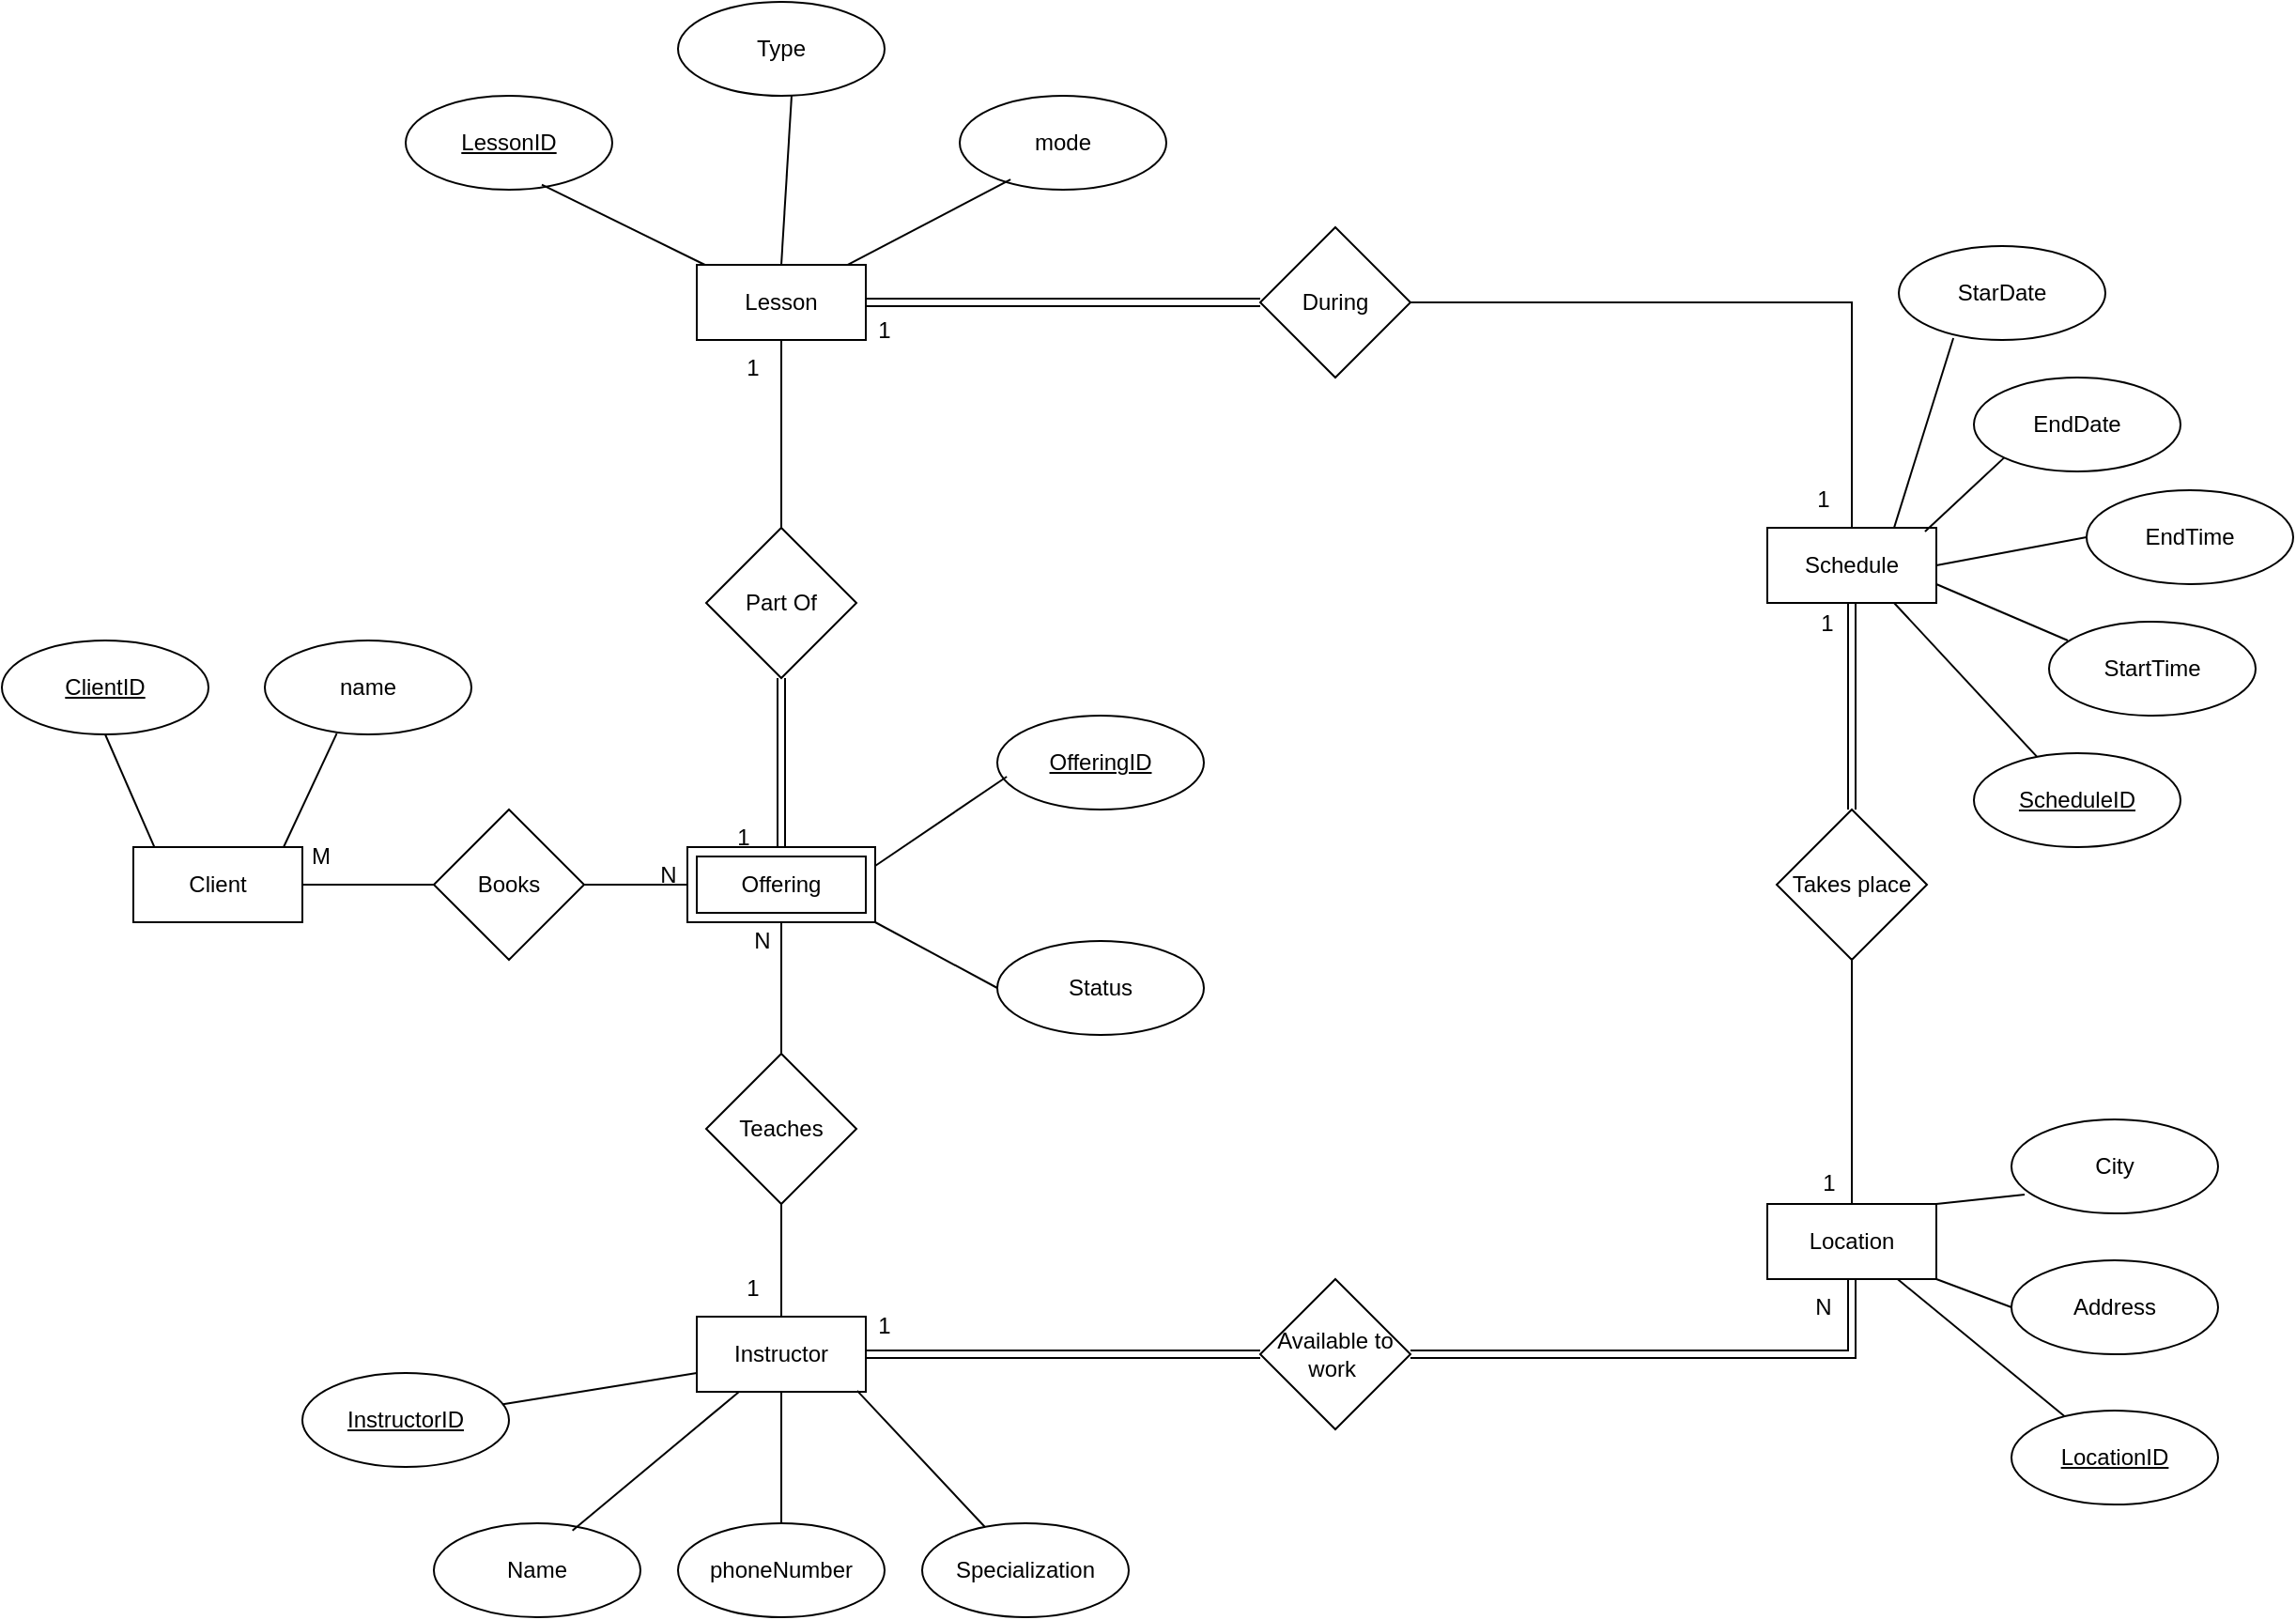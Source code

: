 <mxfile version="26.0.14">
  <diagram name="Page-1" id="Tqz4WJMcs0liZyRWSP5g">
    <mxGraphModel dx="1546" dy="1900" grid="1" gridSize="10" guides="1" tooltips="1" connect="1" arrows="1" fold="1" page="1" pageScale="1" pageWidth="850" pageHeight="1100" math="0" shadow="0">
      <root>
        <mxCell id="0" />
        <mxCell id="1" parent="0" />
        <mxCell id="Zl06BuRH7Ai27-u7uzlJ-1" value="Client" style="rounded=0;whiteSpace=wrap;html=1;" parent="1" vertex="1">
          <mxGeometry x="200" y="380" width="90" height="40" as="geometry" />
        </mxCell>
        <mxCell id="Zl06BuRH7Ai27-u7uzlJ-2" value="&lt;u&gt;ClientID&lt;/u&gt;" style="ellipse;whiteSpace=wrap;html=1;" parent="1" vertex="1">
          <mxGeometry x="130" y="270" width="110" height="50" as="geometry" />
        </mxCell>
        <mxCell id="Zl06BuRH7Ai27-u7uzlJ-3" value="" style="endArrow=none;html=1;rounded=0;exitX=0.5;exitY=1;exitDx=0;exitDy=0;entryX=0.126;entryY=0.008;entryDx=0;entryDy=0;entryPerimeter=0;" parent="1" source="Zl06BuRH7Ai27-u7uzlJ-2" target="Zl06BuRH7Ai27-u7uzlJ-1" edge="1">
          <mxGeometry width="50" height="50" relative="1" as="geometry">
            <mxPoint x="120" y="400" as="sourcePoint" />
            <mxPoint x="210" y="370" as="targetPoint" />
          </mxGeometry>
        </mxCell>
        <mxCell id="Zl06BuRH7Ai27-u7uzlJ-4" value="name" style="ellipse;whiteSpace=wrap;html=1;" parent="1" vertex="1">
          <mxGeometry x="270" y="270" width="110" height="50" as="geometry" />
        </mxCell>
        <mxCell id="Zl06BuRH7Ai27-u7uzlJ-5" value="" style="endArrow=none;html=1;rounded=0;exitX=0.889;exitY=0;exitDx=0;exitDy=0;exitPerimeter=0;entryX=0.348;entryY=0.992;entryDx=0;entryDy=0;entryPerimeter=0;" parent="1" source="Zl06BuRH7Ai27-u7uzlJ-1" target="Zl06BuRH7Ai27-u7uzlJ-4" edge="1">
          <mxGeometry width="50" height="50" relative="1" as="geometry">
            <mxPoint x="330" y="390" as="sourcePoint" />
            <mxPoint x="320" y="360" as="targetPoint" />
          </mxGeometry>
        </mxCell>
        <mxCell id="Zl06BuRH7Ai27-u7uzlJ-27" value="" style="edgeStyle=orthogonalEdgeStyle;rounded=0;orthogonalLoop=1;jettySize=auto;html=1;endArrow=none;startFill=0;" parent="1" source="Zl06BuRH7Ai27-u7uzlJ-6" target="Zl06BuRH7Ai27-u7uzlJ-26" edge="1">
          <mxGeometry relative="1" as="geometry" />
        </mxCell>
        <mxCell id="Zl06BuRH7Ai27-u7uzlJ-6" value="Offering" style="shape=ext;margin=3;double=1;whiteSpace=wrap;html=1;align=center;" parent="1" vertex="1">
          <mxGeometry x="495" y="380" width="100" height="40" as="geometry" />
        </mxCell>
        <mxCell id="Zl06BuRH7Ai27-u7uzlJ-8" style="edgeStyle=orthogonalEdgeStyle;rounded=0;orthogonalLoop=1;jettySize=auto;html=1;exitX=0;exitY=0.5;exitDx=0;exitDy=0;entryX=1;entryY=0.5;entryDx=0;entryDy=0;strokeColor=default;startArrow=none;startFill=0;endArrow=none;" parent="1" source="Zl06BuRH7Ai27-u7uzlJ-7" target="Zl06BuRH7Ai27-u7uzlJ-1" edge="1">
          <mxGeometry relative="1" as="geometry" />
        </mxCell>
        <mxCell id="Zl06BuRH7Ai27-u7uzlJ-9" value="" style="edgeStyle=orthogonalEdgeStyle;rounded=0;orthogonalLoop=1;jettySize=auto;html=1;endArrow=none;startFill=0;" parent="1" source="Zl06BuRH7Ai27-u7uzlJ-7" target="Zl06BuRH7Ai27-u7uzlJ-6" edge="1">
          <mxGeometry relative="1" as="geometry" />
        </mxCell>
        <mxCell id="Zl06BuRH7Ai27-u7uzlJ-7" value="Books" style="rhombus;whiteSpace=wrap;html=1;" parent="1" vertex="1">
          <mxGeometry x="360" y="360" width="80" height="80" as="geometry" />
        </mxCell>
        <mxCell id="Zl06BuRH7Ai27-u7uzlJ-39" style="edgeStyle=orthogonalEdgeStyle;rounded=0;orthogonalLoop=1;jettySize=auto;html=1;shape=link;" parent="1" source="Zl06BuRH7Ai27-u7uzlJ-10" target="Zl06BuRH7Ai27-u7uzlJ-37" edge="1">
          <mxGeometry relative="1" as="geometry" />
        </mxCell>
        <mxCell id="Zl06BuRH7Ai27-u7uzlJ-10" value="Lesson" style="rounded=0;whiteSpace=wrap;html=1;" parent="1" vertex="1">
          <mxGeometry x="500" y="70" width="90" height="40" as="geometry" />
        </mxCell>
        <mxCell id="Zl06BuRH7Ai27-u7uzlJ-12" value="" style="edgeStyle=orthogonalEdgeStyle;rounded=0;orthogonalLoop=1;jettySize=auto;html=1;endArrow=none;startFill=0;" parent="1" source="Zl06BuRH7Ai27-u7uzlJ-11" target="Zl06BuRH7Ai27-u7uzlJ-10" edge="1">
          <mxGeometry relative="1" as="geometry" />
        </mxCell>
        <mxCell id="Zl06BuRH7Ai27-u7uzlJ-13" value="" style="edgeStyle=orthogonalEdgeStyle;rounded=0;orthogonalLoop=1;jettySize=auto;html=1;shape=link;" parent="1" source="Zl06BuRH7Ai27-u7uzlJ-11" target="Zl06BuRH7Ai27-u7uzlJ-6" edge="1">
          <mxGeometry relative="1" as="geometry" />
        </mxCell>
        <mxCell id="Zl06BuRH7Ai27-u7uzlJ-11" value="Part Of" style="rhombus;whiteSpace=wrap;html=1;" parent="1" vertex="1">
          <mxGeometry x="505" y="210" width="80" height="80" as="geometry" />
        </mxCell>
        <mxCell id="Zl06BuRH7Ai27-u7uzlJ-14" value="&lt;u&gt;LessonID&lt;/u&gt;" style="ellipse;whiteSpace=wrap;html=1;" parent="1" vertex="1">
          <mxGeometry x="345" y="-20" width="110" height="50" as="geometry" />
        </mxCell>
        <mxCell id="Zl06BuRH7Ai27-u7uzlJ-15" value="Type" style="ellipse;whiteSpace=wrap;html=1;" parent="1" vertex="1">
          <mxGeometry x="490" y="-70" width="110" height="50" as="geometry" />
        </mxCell>
        <mxCell id="Zl06BuRH7Ai27-u7uzlJ-16" value="mode" style="ellipse;whiteSpace=wrap;html=1;" parent="1" vertex="1">
          <mxGeometry x="640" y="-20" width="110" height="50" as="geometry" />
        </mxCell>
        <mxCell id="Zl06BuRH7Ai27-u7uzlJ-18" value="" style="endArrow=none;html=1;rounded=0;entryX=0.659;entryY=0.946;entryDx=0;entryDy=0;entryPerimeter=0;" parent="1" source="Zl06BuRH7Ai27-u7uzlJ-10" target="Zl06BuRH7Ai27-u7uzlJ-14" edge="1">
          <mxGeometry width="50" height="50" relative="1" as="geometry">
            <mxPoint x="350" y="130" as="sourcePoint" />
            <mxPoint x="400" y="80" as="targetPoint" />
          </mxGeometry>
        </mxCell>
        <mxCell id="Zl06BuRH7Ai27-u7uzlJ-19" value="" style="endArrow=none;html=1;rounded=0;entryX=0.55;entryY=0.994;entryDx=0;entryDy=0;entryPerimeter=0;exitX=0.5;exitY=0;exitDx=0;exitDy=0;" parent="1" source="Zl06BuRH7Ai27-u7uzlJ-10" target="Zl06BuRH7Ai27-u7uzlJ-15" edge="1">
          <mxGeometry width="50" height="50" relative="1" as="geometry">
            <mxPoint x="360" y="140" as="sourcePoint" />
            <mxPoint x="410" y="90" as="targetPoint" />
          </mxGeometry>
        </mxCell>
        <mxCell id="Zl06BuRH7Ai27-u7uzlJ-20" value="" style="endArrow=none;html=1;rounded=0;entryX=0.246;entryY=0.891;entryDx=0;entryDy=0;entryPerimeter=0;exitX=0.891;exitY=0.002;exitDx=0;exitDy=0;exitPerimeter=0;" parent="1" source="Zl06BuRH7Ai27-u7uzlJ-10" target="Zl06BuRH7Ai27-u7uzlJ-16" edge="1">
          <mxGeometry width="50" height="50" relative="1" as="geometry">
            <mxPoint x="370" y="150" as="sourcePoint" />
            <mxPoint x="420" y="100" as="targetPoint" />
          </mxGeometry>
        </mxCell>
        <mxCell id="Zl06BuRH7Ai27-u7uzlJ-21" value="&lt;u&gt;OfferingID&lt;/u&gt;" style="ellipse;whiteSpace=wrap;html=1;" parent="1" vertex="1">
          <mxGeometry x="660" y="310" width="110" height="50" as="geometry" />
        </mxCell>
        <mxCell id="Zl06BuRH7Ai27-u7uzlJ-22" value="Status" style="ellipse;whiteSpace=wrap;html=1;" parent="1" vertex="1">
          <mxGeometry x="660" y="430" width="110" height="50" as="geometry" />
        </mxCell>
        <mxCell id="Zl06BuRH7Ai27-u7uzlJ-23" value="" style="endArrow=none;html=1;rounded=0;entryX=0.046;entryY=0.65;entryDx=0;entryDy=0;entryPerimeter=0;exitX=1;exitY=0.25;exitDx=0;exitDy=0;" parent="1" source="Zl06BuRH7Ai27-u7uzlJ-6" target="Zl06BuRH7Ai27-u7uzlJ-21" edge="1">
          <mxGeometry width="50" height="50" relative="1" as="geometry">
            <mxPoint x="590" y="520" as="sourcePoint" />
            <mxPoint x="640" y="470" as="targetPoint" />
          </mxGeometry>
        </mxCell>
        <mxCell id="Zl06BuRH7Ai27-u7uzlJ-24" value="" style="endArrow=none;html=1;rounded=0;entryX=0;entryY=0.5;entryDx=0;entryDy=0;exitX=1;exitY=1;exitDx=0;exitDy=0;" parent="1" source="Zl06BuRH7Ai27-u7uzlJ-6" target="Zl06BuRH7Ai27-u7uzlJ-22" edge="1">
          <mxGeometry width="50" height="50" relative="1" as="geometry">
            <mxPoint x="600" y="530" as="sourcePoint" />
            <mxPoint x="650" y="480" as="targetPoint" />
          </mxGeometry>
        </mxCell>
        <mxCell id="Zl06BuRH7Ai27-u7uzlJ-25" value="Instructor" style="rounded=0;whiteSpace=wrap;html=1;" parent="1" vertex="1">
          <mxGeometry x="500" y="630" width="90" height="40" as="geometry" />
        </mxCell>
        <mxCell id="Zl06BuRH7Ai27-u7uzlJ-28" value="" style="edgeStyle=orthogonalEdgeStyle;rounded=0;orthogonalLoop=1;jettySize=auto;html=1;endArrow=none;startFill=0;" parent="1" source="Zl06BuRH7Ai27-u7uzlJ-26" target="Zl06BuRH7Ai27-u7uzlJ-25" edge="1">
          <mxGeometry relative="1" as="geometry" />
        </mxCell>
        <mxCell id="Zl06BuRH7Ai27-u7uzlJ-26" value="Teaches" style="rhombus;whiteSpace=wrap;html=1;" parent="1" vertex="1">
          <mxGeometry x="505" y="490" width="80" height="80" as="geometry" />
        </mxCell>
        <mxCell id="Zl06BuRH7Ai27-u7uzlJ-29" value="&lt;u&gt;InstructorID&lt;/u&gt;" style="ellipse;whiteSpace=wrap;html=1;" parent="1" vertex="1">
          <mxGeometry x="290" y="660" width="110" height="50" as="geometry" />
        </mxCell>
        <mxCell id="Zl06BuRH7Ai27-u7uzlJ-30" value="Name" style="ellipse;whiteSpace=wrap;html=1;" parent="1" vertex="1">
          <mxGeometry x="360" y="740" width="110" height="50" as="geometry" />
        </mxCell>
        <mxCell id="Zl06BuRH7Ai27-u7uzlJ-31" value="phoneNumber" style="ellipse;whiteSpace=wrap;html=1;" parent="1" vertex="1">
          <mxGeometry x="490" y="740" width="110" height="50" as="geometry" />
        </mxCell>
        <mxCell id="Zl06BuRH7Ai27-u7uzlJ-32" value="Specialization" style="ellipse;whiteSpace=wrap;html=1;" parent="1" vertex="1">
          <mxGeometry x="620" y="740" width="110" height="50" as="geometry" />
        </mxCell>
        <mxCell id="Zl06BuRH7Ai27-u7uzlJ-33" value="" style="endArrow=none;html=1;rounded=0;entryX=0;entryY=0.75;entryDx=0;entryDy=0;" parent="1" source="Zl06BuRH7Ai27-u7uzlJ-29" target="Zl06BuRH7Ai27-u7uzlJ-25" edge="1">
          <mxGeometry width="50" height="50" relative="1" as="geometry">
            <mxPoint x="270" y="860" as="sourcePoint" />
            <mxPoint x="320" y="810" as="targetPoint" />
          </mxGeometry>
        </mxCell>
        <mxCell id="Zl06BuRH7Ai27-u7uzlJ-34" value="" style="endArrow=none;html=1;rounded=0;entryX=0.25;entryY=1;entryDx=0;entryDy=0;exitX=0.671;exitY=0.078;exitDx=0;exitDy=0;exitPerimeter=0;" parent="1" source="Zl06BuRH7Ai27-u7uzlJ-30" target="Zl06BuRH7Ai27-u7uzlJ-25" edge="1">
          <mxGeometry width="50" height="50" relative="1" as="geometry">
            <mxPoint x="280" y="870" as="sourcePoint" />
            <mxPoint x="330" y="820" as="targetPoint" />
          </mxGeometry>
        </mxCell>
        <mxCell id="Zl06BuRH7Ai27-u7uzlJ-35" value="" style="endArrow=none;html=1;rounded=0;entryX=0.5;entryY=1;entryDx=0;entryDy=0;" parent="1" source="Zl06BuRH7Ai27-u7uzlJ-31" target="Zl06BuRH7Ai27-u7uzlJ-25" edge="1">
          <mxGeometry width="50" height="50" relative="1" as="geometry">
            <mxPoint x="290" y="880" as="sourcePoint" />
            <mxPoint x="340" y="830" as="targetPoint" />
          </mxGeometry>
        </mxCell>
        <mxCell id="Zl06BuRH7Ai27-u7uzlJ-36" value="" style="endArrow=none;html=1;rounded=0;entryX=0.949;entryY=0.986;entryDx=0;entryDy=0;entryPerimeter=0;" parent="1" source="Zl06BuRH7Ai27-u7uzlJ-32" target="Zl06BuRH7Ai27-u7uzlJ-25" edge="1">
          <mxGeometry width="50" height="50" relative="1" as="geometry">
            <mxPoint x="300" y="890" as="sourcePoint" />
            <mxPoint x="350" y="840" as="targetPoint" />
          </mxGeometry>
        </mxCell>
        <mxCell id="Zl06BuRH7Ai27-u7uzlJ-37" value="During" style="rhombus;whiteSpace=wrap;html=1;" parent="1" vertex="1">
          <mxGeometry x="800" y="50" width="80" height="80" as="geometry" />
        </mxCell>
        <mxCell id="Zl06BuRH7Ai27-u7uzlJ-38" value="Schedule" style="rounded=0;whiteSpace=wrap;html=1;" parent="1" vertex="1">
          <mxGeometry x="1070" y="210" width="90" height="40" as="geometry" />
        </mxCell>
        <mxCell id="Zl06BuRH7Ai27-u7uzlJ-43" value="" style="edgeStyle=orthogonalEdgeStyle;rounded=0;orthogonalLoop=1;jettySize=auto;html=1;shape=link;" parent="1" source="Zl06BuRH7Ai27-u7uzlJ-40" target="Zl06BuRH7Ai27-u7uzlJ-38" edge="1">
          <mxGeometry relative="1" as="geometry" />
        </mxCell>
        <mxCell id="Zl06BuRH7Ai27-u7uzlJ-44" style="edgeStyle=orthogonalEdgeStyle;rounded=0;orthogonalLoop=1;jettySize=auto;html=1;endArrow=none;startFill=0;" parent="1" source="Zl06BuRH7Ai27-u7uzlJ-40" target="Zl06BuRH7Ai27-u7uzlJ-41" edge="1">
          <mxGeometry relative="1" as="geometry" />
        </mxCell>
        <mxCell id="Zl06BuRH7Ai27-u7uzlJ-40" value="Takes place" style="rhombus;whiteSpace=wrap;html=1;" parent="1" vertex="1">
          <mxGeometry x="1075" y="360" width="80" height="80" as="geometry" />
        </mxCell>
        <mxCell id="Zl06BuRH7Ai27-u7uzlJ-41" value="Location" style="rounded=0;whiteSpace=wrap;html=1;" parent="1" vertex="1">
          <mxGeometry x="1070" y="570" width="90" height="40" as="geometry" />
        </mxCell>
        <mxCell id="Zl06BuRH7Ai27-u7uzlJ-42" value="Available to work&amp;nbsp;" style="rhombus;whiteSpace=wrap;html=1;" parent="1" vertex="1">
          <mxGeometry x="800" y="610" width="80" height="80" as="geometry" />
        </mxCell>
        <mxCell id="Zl06BuRH7Ai27-u7uzlJ-45" value="" style="edgeStyle=orthogonalEdgeStyle;rounded=0;orthogonalLoop=1;jettySize=auto;html=1;shape=link;entryX=1;entryY=0.5;entryDx=0;entryDy=0;exitX=0.5;exitY=1;exitDx=0;exitDy=0;" parent="1" source="Zl06BuRH7Ai27-u7uzlJ-41" target="Zl06BuRH7Ai27-u7uzlJ-42" edge="1">
          <mxGeometry relative="1" as="geometry">
            <mxPoint x="940" y="505" as="sourcePoint" />
            <mxPoint x="940" y="595" as="targetPoint" />
          </mxGeometry>
        </mxCell>
        <mxCell id="Zl06BuRH7Ai27-u7uzlJ-46" value="" style="edgeStyle=orthogonalEdgeStyle;rounded=0;orthogonalLoop=1;jettySize=auto;html=1;shape=link;entryX=1;entryY=0.5;entryDx=0;entryDy=0;exitX=0;exitY=0.5;exitDx=0;exitDy=0;" parent="1" source="Zl06BuRH7Ai27-u7uzlJ-42" target="Zl06BuRH7Ai27-u7uzlJ-25" edge="1">
          <mxGeometry relative="1" as="geometry">
            <mxPoint x="875" y="590" as="sourcePoint" />
            <mxPoint x="620" y="610" as="targetPoint" />
          </mxGeometry>
        </mxCell>
        <mxCell id="Zl06BuRH7Ai27-u7uzlJ-47" value="&lt;u&gt;LocationID&lt;/u&gt;" style="ellipse;whiteSpace=wrap;html=1;" parent="1" vertex="1">
          <mxGeometry x="1200" y="680" width="110" height="50" as="geometry" />
        </mxCell>
        <mxCell id="Zl06BuRH7Ai27-u7uzlJ-48" value="City" style="ellipse;whiteSpace=wrap;html=1;" parent="1" vertex="1">
          <mxGeometry x="1200" y="525" width="110" height="50" as="geometry" />
        </mxCell>
        <mxCell id="Zl06BuRH7Ai27-u7uzlJ-49" value="Address" style="ellipse;whiteSpace=wrap;html=1;" parent="1" vertex="1">
          <mxGeometry x="1200" y="600" width="110" height="50" as="geometry" />
        </mxCell>
        <mxCell id="Zl06BuRH7Ai27-u7uzlJ-50" value="EndDate" style="ellipse;whiteSpace=wrap;html=1;" parent="1" vertex="1">
          <mxGeometry x="1180" y="130" width="110" height="50" as="geometry" />
        </mxCell>
        <mxCell id="Zl06BuRH7Ai27-u7uzlJ-51" value="&lt;u&gt;ScheduleID&lt;/u&gt;" style="ellipse;whiteSpace=wrap;html=1;" parent="1" vertex="1">
          <mxGeometry x="1180" y="330" width="110" height="50" as="geometry" />
        </mxCell>
        <mxCell id="Zl06BuRH7Ai27-u7uzlJ-52" value="EndTime" style="ellipse;whiteSpace=wrap;html=1;" parent="1" vertex="1">
          <mxGeometry x="1240" y="190" width="110" height="50" as="geometry" />
        </mxCell>
        <mxCell id="Zl06BuRH7Ai27-u7uzlJ-53" value="StarDate" style="ellipse;whiteSpace=wrap;html=1;" parent="1" vertex="1">
          <mxGeometry x="1140" y="60" width="110" height="50" as="geometry" />
        </mxCell>
        <mxCell id="Zl06BuRH7Ai27-u7uzlJ-54" value="StartTime" style="ellipse;whiteSpace=wrap;html=1;" parent="1" vertex="1">
          <mxGeometry x="1220" y="260" width="110" height="50" as="geometry" />
        </mxCell>
        <mxCell id="Zl06BuRH7Ai27-u7uzlJ-55" value="" style="endArrow=none;html=1;rounded=0;entryX=1;entryY=0.5;entryDx=0;entryDy=0;exitX=0.5;exitY=0;exitDx=0;exitDy=0;" parent="1" source="Zl06BuRH7Ai27-u7uzlJ-38" target="Zl06BuRH7Ai27-u7uzlJ-37" edge="1">
          <mxGeometry width="50" height="50" relative="1" as="geometry">
            <mxPoint x="1110" y="110" as="sourcePoint" />
            <mxPoint x="1040" y="160" as="targetPoint" />
            <Array as="points">
              <mxPoint x="1115" y="90" />
            </Array>
          </mxGeometry>
        </mxCell>
        <mxCell id="Zl06BuRH7Ai27-u7uzlJ-56" value="" style="endArrow=none;html=1;rounded=0;entryX=0.264;entryY=0.98;entryDx=0;entryDy=0;entryPerimeter=0;exitX=0.75;exitY=0;exitDx=0;exitDy=0;" parent="1" source="Zl06BuRH7Ai27-u7uzlJ-38" target="Zl06BuRH7Ai27-u7uzlJ-53" edge="1">
          <mxGeometry width="50" height="50" relative="1" as="geometry">
            <mxPoint x="1170" y="320" as="sourcePoint" />
            <mxPoint x="1220" y="270" as="targetPoint" />
          </mxGeometry>
        </mxCell>
        <mxCell id="Zl06BuRH7Ai27-u7uzlJ-57" value="" style="endArrow=none;html=1;rounded=0;entryX=0;entryY=1;entryDx=0;entryDy=0;exitX=0.933;exitY=0.05;exitDx=0;exitDy=0;exitPerimeter=0;" parent="1" source="Zl06BuRH7Ai27-u7uzlJ-38" target="Zl06BuRH7Ai27-u7uzlJ-50" edge="1">
          <mxGeometry width="50" height="50" relative="1" as="geometry">
            <mxPoint x="1200" y="210" as="sourcePoint" />
            <mxPoint x="1179" y="119" as="targetPoint" />
          </mxGeometry>
        </mxCell>
        <mxCell id="Zl06BuRH7Ai27-u7uzlJ-58" value="" style="endArrow=none;html=1;rounded=0;entryX=0;entryY=0.5;entryDx=0;entryDy=0;exitX=1;exitY=0.5;exitDx=0;exitDy=0;" parent="1" source="Zl06BuRH7Ai27-u7uzlJ-38" target="Zl06BuRH7Ai27-u7uzlJ-52" edge="1">
          <mxGeometry width="50" height="50" relative="1" as="geometry">
            <mxPoint x="1210" y="220" as="sourcePoint" />
            <mxPoint x="1189" y="129" as="targetPoint" />
          </mxGeometry>
        </mxCell>
        <mxCell id="Zl06BuRH7Ai27-u7uzlJ-59" value="" style="endArrow=none;html=1;rounded=0;entryX=0.091;entryY=0.2;entryDx=0;entryDy=0;entryPerimeter=0;exitX=1;exitY=0.75;exitDx=0;exitDy=0;" parent="1" source="Zl06BuRH7Ai27-u7uzlJ-38" target="Zl06BuRH7Ai27-u7uzlJ-54" edge="1">
          <mxGeometry width="50" height="50" relative="1" as="geometry">
            <mxPoint x="1168" y="240" as="sourcePoint" />
            <mxPoint x="1199" y="139" as="targetPoint" />
          </mxGeometry>
        </mxCell>
        <mxCell id="Zl06BuRH7Ai27-u7uzlJ-60" value="" style="endArrow=none;html=1;rounded=0;exitX=0.75;exitY=1;exitDx=0;exitDy=0;" parent="1" source="Zl06BuRH7Ai27-u7uzlJ-38" target="Zl06BuRH7Ai27-u7uzlJ-51" edge="1">
          <mxGeometry width="50" height="50" relative="1" as="geometry">
            <mxPoint x="1178" y="250" as="sourcePoint" />
            <mxPoint x="1209" y="149" as="targetPoint" />
          </mxGeometry>
        </mxCell>
        <mxCell id="Zl06BuRH7Ai27-u7uzlJ-61" value="" style="endArrow=none;html=1;rounded=0;entryX=0.064;entryY=0.8;entryDx=0;entryDy=0;entryPerimeter=0;exitX=1;exitY=0;exitDx=0;exitDy=0;" parent="1" source="Zl06BuRH7Ai27-u7uzlJ-41" target="Zl06BuRH7Ai27-u7uzlJ-48" edge="1">
          <mxGeometry width="50" height="50" relative="1" as="geometry">
            <mxPoint x="1200" y="530" as="sourcePoint" />
            <mxPoint x="1250" y="480" as="targetPoint" />
          </mxGeometry>
        </mxCell>
        <mxCell id="Zl06BuRH7Ai27-u7uzlJ-62" value="" style="endArrow=none;html=1;rounded=0;entryX=0;entryY=0.5;entryDx=0;entryDy=0;exitX=1;exitY=1;exitDx=0;exitDy=0;" parent="1" source="Zl06BuRH7Ai27-u7uzlJ-41" target="Zl06BuRH7Ai27-u7uzlJ-49" edge="1">
          <mxGeometry width="50" height="50" relative="1" as="geometry">
            <mxPoint x="1130" y="690" as="sourcePoint" />
            <mxPoint x="1180" y="640" as="targetPoint" />
          </mxGeometry>
        </mxCell>
        <mxCell id="Zl06BuRH7Ai27-u7uzlJ-63" value="" style="endArrow=none;html=1;rounded=0;" parent="1" source="Zl06BuRH7Ai27-u7uzlJ-41" target="Zl06BuRH7Ai27-u7uzlJ-47" edge="1">
          <mxGeometry width="50" height="50" relative="1" as="geometry">
            <mxPoint x="1130" y="730" as="sourcePoint" />
            <mxPoint x="1180" y="680" as="targetPoint" />
          </mxGeometry>
        </mxCell>
        <mxCell id="Zl06BuRH7Ai27-u7uzlJ-64" value="1" style="text;html=1;align=center;verticalAlign=middle;whiteSpace=wrap;rounded=0;" parent="1" vertex="1">
          <mxGeometry x="570" y="620" width="60" height="30" as="geometry" />
        </mxCell>
        <mxCell id="Zl06BuRH7Ai27-u7uzlJ-65" value="1" style="text;html=1;align=center;verticalAlign=middle;whiteSpace=wrap;rounded=0;" parent="1" vertex="1">
          <mxGeometry x="500" y="600" width="60" height="30" as="geometry" />
        </mxCell>
        <mxCell id="Zl06BuRH7Ai27-u7uzlJ-66" value="1" style="text;html=1;align=center;verticalAlign=middle;whiteSpace=wrap;rounded=0;" parent="1" vertex="1">
          <mxGeometry x="495" y="360" width="60" height="30" as="geometry" />
        </mxCell>
        <mxCell id="Zl06BuRH7Ai27-u7uzlJ-68" value="1" style="text;html=1;align=center;verticalAlign=middle;whiteSpace=wrap;rounded=0;" parent="1" vertex="1">
          <mxGeometry x="500" y="110" width="60" height="30" as="geometry" />
        </mxCell>
        <mxCell id="Zl06BuRH7Ai27-u7uzlJ-69" value="1" style="text;html=1;align=center;verticalAlign=middle;whiteSpace=wrap;rounded=0;" parent="1" vertex="1">
          <mxGeometry x="570" y="90" width="60" height="30" as="geometry" />
        </mxCell>
        <mxCell id="Zl06BuRH7Ai27-u7uzlJ-70" value="1" style="text;html=1;align=center;verticalAlign=middle;whiteSpace=wrap;rounded=0;" parent="1" vertex="1">
          <mxGeometry x="1070" y="180" width="60" height="30" as="geometry" />
        </mxCell>
        <mxCell id="Zl06BuRH7Ai27-u7uzlJ-71" value="1" style="text;html=1;align=center;verticalAlign=middle;whiteSpace=wrap;rounded=0;" parent="1" vertex="1">
          <mxGeometry x="1072" y="246" width="60" height="30" as="geometry" />
        </mxCell>
        <mxCell id="Zl06BuRH7Ai27-u7uzlJ-72" value="1" style="text;html=1;align=center;verticalAlign=middle;whiteSpace=wrap;rounded=0;" parent="1" vertex="1">
          <mxGeometry x="1073" y="544" width="60" height="30" as="geometry" />
        </mxCell>
        <mxCell id="Zl06BuRH7Ai27-u7uzlJ-73" value="N" style="text;html=1;align=center;verticalAlign=middle;whiteSpace=wrap;rounded=0;" parent="1" vertex="1">
          <mxGeometry x="455" y="380" width="60" height="30" as="geometry" />
        </mxCell>
        <mxCell id="Zl06BuRH7Ai27-u7uzlJ-74" value="N" style="text;html=1;align=center;verticalAlign=middle;whiteSpace=wrap;rounded=0;" parent="1" vertex="1">
          <mxGeometry x="1070" y="610" width="60" height="30" as="geometry" />
        </mxCell>
        <mxCell id="Zl06BuRH7Ai27-u7uzlJ-75" value="N" style="text;html=1;align=center;verticalAlign=middle;whiteSpace=wrap;rounded=0;" parent="1" vertex="1">
          <mxGeometry x="505" y="415" width="60" height="30" as="geometry" />
        </mxCell>
        <mxCell id="Zl06BuRH7Ai27-u7uzlJ-76" value="M" style="text;html=1;align=center;verticalAlign=middle;whiteSpace=wrap;rounded=0;" parent="1" vertex="1">
          <mxGeometry x="270" y="370" width="60" height="30" as="geometry" />
        </mxCell>
      </root>
    </mxGraphModel>
  </diagram>
</mxfile>
